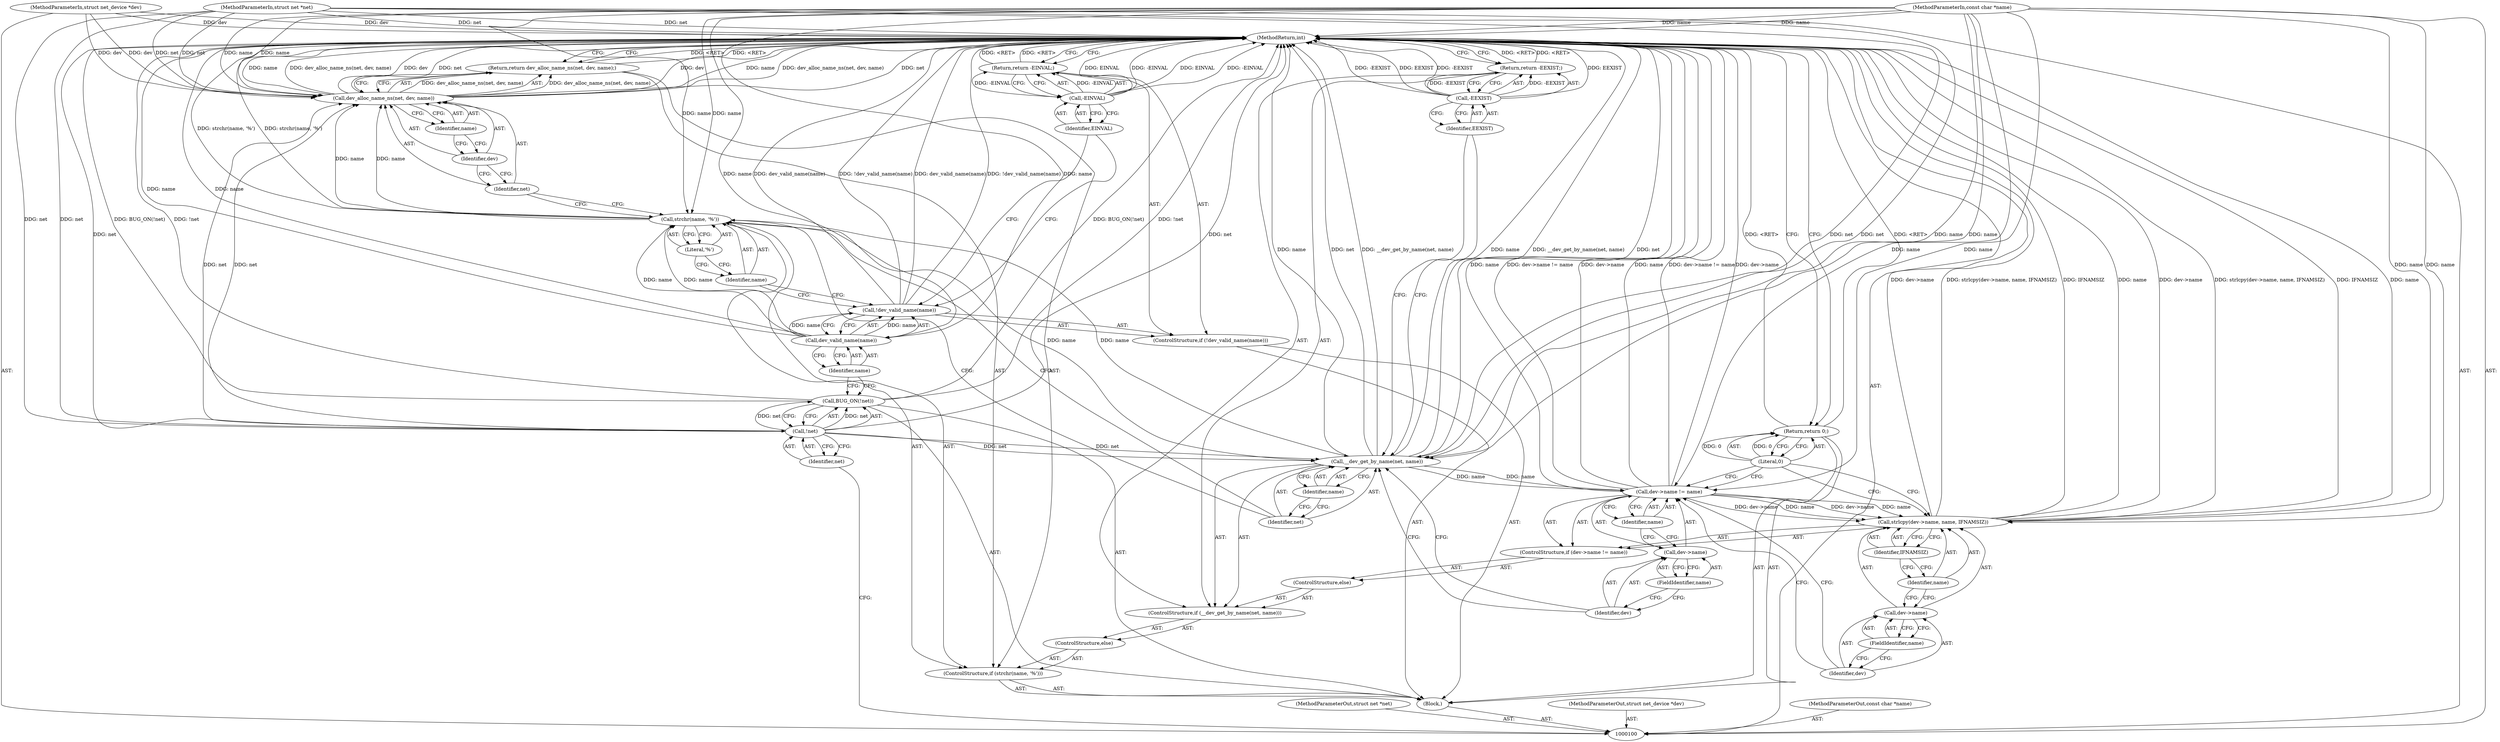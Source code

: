digraph "0_linux_0ad646c81b2182f7fa67ec0c8c825e0ee165696d_0" {
"1000115" [label="(ControlStructure,if (strchr(name, '%')))"];
"1000117" [label="(Identifier,name)"];
"1000118" [label="(Literal,'%')"];
"1000116" [label="(Call,strchr(name, '%'))"];
"1000119" [label="(Return,return dev_alloc_name_ns(net, dev, name);)"];
"1000121" [label="(Identifier,net)"];
"1000122" [label="(Identifier,dev)"];
"1000123" [label="(Identifier,name)"];
"1000120" [label="(Call,dev_alloc_name_ns(net, dev, name))"];
"1000124" [label="(ControlStructure,else)"];
"1000126" [label="(Call,__dev_get_by_name(net, name))"];
"1000127" [label="(Identifier,net)"];
"1000128" [label="(Identifier,name)"];
"1000125" [label="(ControlStructure,if (__dev_get_by_name(net, name)))"];
"1000131" [label="(Identifier,EEXIST)"];
"1000129" [label="(Return,return -EEXIST;)"];
"1000130" [label="(Call,-EEXIST)"];
"1000132" [label="(ControlStructure,else)"];
"1000134" [label="(Call,dev->name != name)"];
"1000135" [label="(Call,dev->name)"];
"1000136" [label="(Identifier,dev)"];
"1000137" [label="(FieldIdentifier,name)"];
"1000138" [label="(Identifier,name)"];
"1000133" [label="(ControlStructure,if (dev->name != name))"];
"1000140" [label="(Call,dev->name)"];
"1000141" [label="(Identifier,dev)"];
"1000142" [label="(FieldIdentifier,name)"];
"1000139" [label="(Call,strlcpy(dev->name, name, IFNAMSIZ))"];
"1000143" [label="(Identifier,name)"];
"1000144" [label="(Identifier,IFNAMSIZ)"];
"1000145" [label="(Return,return 0;)"];
"1000146" [label="(Literal,0)"];
"1000147" [label="(MethodReturn,int)"];
"1000101" [label="(MethodParameterIn,struct net *net)"];
"1000204" [label="(MethodParameterOut,struct net *net)"];
"1000102" [label="(MethodParameterIn,struct net_device *dev)"];
"1000205" [label="(MethodParameterOut,struct net_device *dev)"];
"1000103" [label="(MethodParameterIn,const char *name)"];
"1000206" [label="(MethodParameterOut,const char *name)"];
"1000104" [label="(Block,)"];
"1000107" [label="(Identifier,net)"];
"1000105" [label="(Call,BUG_ON(!net))"];
"1000106" [label="(Call,!net)"];
"1000108" [label="(ControlStructure,if (!dev_valid_name(name)))"];
"1000111" [label="(Identifier,name)"];
"1000109" [label="(Call,!dev_valid_name(name))"];
"1000110" [label="(Call,dev_valid_name(name))"];
"1000114" [label="(Identifier,EINVAL)"];
"1000112" [label="(Return,return -EINVAL;)"];
"1000113" [label="(Call,-EINVAL)"];
"1000115" -> "1000104"  [label="AST: "];
"1000116" -> "1000115"  [label="AST: "];
"1000119" -> "1000115"  [label="AST: "];
"1000124" -> "1000115"  [label="AST: "];
"1000117" -> "1000116"  [label="AST: "];
"1000117" -> "1000109"  [label="CFG: "];
"1000118" -> "1000117"  [label="CFG: "];
"1000118" -> "1000116"  [label="AST: "];
"1000118" -> "1000117"  [label="CFG: "];
"1000116" -> "1000118"  [label="CFG: "];
"1000116" -> "1000115"  [label="AST: "];
"1000116" -> "1000118"  [label="CFG: "];
"1000117" -> "1000116"  [label="AST: "];
"1000118" -> "1000116"  [label="AST: "];
"1000121" -> "1000116"  [label="CFG: "];
"1000127" -> "1000116"  [label="CFG: "];
"1000116" -> "1000147"  [label="DDG: strchr(name, '%')"];
"1000110" -> "1000116"  [label="DDG: name"];
"1000103" -> "1000116"  [label="DDG: name"];
"1000116" -> "1000120"  [label="DDG: name"];
"1000116" -> "1000126"  [label="DDG: name"];
"1000119" -> "1000115"  [label="AST: "];
"1000119" -> "1000120"  [label="CFG: "];
"1000120" -> "1000119"  [label="AST: "];
"1000147" -> "1000119"  [label="CFG: "];
"1000119" -> "1000147"  [label="DDG: <RET>"];
"1000120" -> "1000119"  [label="DDG: dev_alloc_name_ns(net, dev, name)"];
"1000121" -> "1000120"  [label="AST: "];
"1000121" -> "1000116"  [label="CFG: "];
"1000122" -> "1000121"  [label="CFG: "];
"1000122" -> "1000120"  [label="AST: "];
"1000122" -> "1000121"  [label="CFG: "];
"1000123" -> "1000122"  [label="CFG: "];
"1000123" -> "1000120"  [label="AST: "];
"1000123" -> "1000122"  [label="CFG: "];
"1000120" -> "1000123"  [label="CFG: "];
"1000120" -> "1000119"  [label="AST: "];
"1000120" -> "1000123"  [label="CFG: "];
"1000121" -> "1000120"  [label="AST: "];
"1000122" -> "1000120"  [label="AST: "];
"1000123" -> "1000120"  [label="AST: "];
"1000119" -> "1000120"  [label="CFG: "];
"1000120" -> "1000147"  [label="DDG: net"];
"1000120" -> "1000147"  [label="DDG: name"];
"1000120" -> "1000147"  [label="DDG: dev_alloc_name_ns(net, dev, name)"];
"1000120" -> "1000147"  [label="DDG: dev"];
"1000120" -> "1000119"  [label="DDG: dev_alloc_name_ns(net, dev, name)"];
"1000106" -> "1000120"  [label="DDG: net"];
"1000101" -> "1000120"  [label="DDG: net"];
"1000102" -> "1000120"  [label="DDG: dev"];
"1000116" -> "1000120"  [label="DDG: name"];
"1000103" -> "1000120"  [label="DDG: name"];
"1000124" -> "1000115"  [label="AST: "];
"1000125" -> "1000124"  [label="AST: "];
"1000126" -> "1000125"  [label="AST: "];
"1000126" -> "1000128"  [label="CFG: "];
"1000127" -> "1000126"  [label="AST: "];
"1000128" -> "1000126"  [label="AST: "];
"1000131" -> "1000126"  [label="CFG: "];
"1000136" -> "1000126"  [label="CFG: "];
"1000126" -> "1000147"  [label="DDG: net"];
"1000126" -> "1000147"  [label="DDG: __dev_get_by_name(net, name)"];
"1000126" -> "1000147"  [label="DDG: name"];
"1000106" -> "1000126"  [label="DDG: net"];
"1000101" -> "1000126"  [label="DDG: net"];
"1000116" -> "1000126"  [label="DDG: name"];
"1000103" -> "1000126"  [label="DDG: name"];
"1000126" -> "1000134"  [label="DDG: name"];
"1000127" -> "1000126"  [label="AST: "];
"1000127" -> "1000116"  [label="CFG: "];
"1000128" -> "1000127"  [label="CFG: "];
"1000128" -> "1000126"  [label="AST: "];
"1000128" -> "1000127"  [label="CFG: "];
"1000126" -> "1000128"  [label="CFG: "];
"1000125" -> "1000124"  [label="AST: "];
"1000126" -> "1000125"  [label="AST: "];
"1000129" -> "1000125"  [label="AST: "];
"1000132" -> "1000125"  [label="AST: "];
"1000131" -> "1000130"  [label="AST: "];
"1000131" -> "1000126"  [label="CFG: "];
"1000130" -> "1000131"  [label="CFG: "];
"1000129" -> "1000125"  [label="AST: "];
"1000129" -> "1000130"  [label="CFG: "];
"1000130" -> "1000129"  [label="AST: "];
"1000147" -> "1000129"  [label="CFG: "];
"1000129" -> "1000147"  [label="DDG: <RET>"];
"1000130" -> "1000129"  [label="DDG: -EEXIST"];
"1000130" -> "1000129"  [label="AST: "];
"1000130" -> "1000131"  [label="CFG: "];
"1000131" -> "1000130"  [label="AST: "];
"1000129" -> "1000130"  [label="CFG: "];
"1000130" -> "1000147"  [label="DDG: EEXIST"];
"1000130" -> "1000147"  [label="DDG: -EEXIST"];
"1000130" -> "1000129"  [label="DDG: -EEXIST"];
"1000132" -> "1000125"  [label="AST: "];
"1000133" -> "1000132"  [label="AST: "];
"1000134" -> "1000133"  [label="AST: "];
"1000134" -> "1000138"  [label="CFG: "];
"1000135" -> "1000134"  [label="AST: "];
"1000138" -> "1000134"  [label="AST: "];
"1000141" -> "1000134"  [label="CFG: "];
"1000146" -> "1000134"  [label="CFG: "];
"1000134" -> "1000147"  [label="DDG: dev->name != name"];
"1000134" -> "1000147"  [label="DDG: dev->name"];
"1000134" -> "1000147"  [label="DDG: name"];
"1000126" -> "1000134"  [label="DDG: name"];
"1000103" -> "1000134"  [label="DDG: name"];
"1000134" -> "1000139"  [label="DDG: dev->name"];
"1000134" -> "1000139"  [label="DDG: name"];
"1000135" -> "1000134"  [label="AST: "];
"1000135" -> "1000137"  [label="CFG: "];
"1000136" -> "1000135"  [label="AST: "];
"1000137" -> "1000135"  [label="AST: "];
"1000138" -> "1000135"  [label="CFG: "];
"1000136" -> "1000135"  [label="AST: "];
"1000136" -> "1000126"  [label="CFG: "];
"1000137" -> "1000136"  [label="CFG: "];
"1000137" -> "1000135"  [label="AST: "];
"1000137" -> "1000136"  [label="CFG: "];
"1000135" -> "1000137"  [label="CFG: "];
"1000138" -> "1000134"  [label="AST: "];
"1000138" -> "1000135"  [label="CFG: "];
"1000134" -> "1000138"  [label="CFG: "];
"1000133" -> "1000132"  [label="AST: "];
"1000134" -> "1000133"  [label="AST: "];
"1000139" -> "1000133"  [label="AST: "];
"1000140" -> "1000139"  [label="AST: "];
"1000140" -> "1000142"  [label="CFG: "];
"1000141" -> "1000140"  [label="AST: "];
"1000142" -> "1000140"  [label="AST: "];
"1000143" -> "1000140"  [label="CFG: "];
"1000141" -> "1000140"  [label="AST: "];
"1000141" -> "1000134"  [label="CFG: "];
"1000142" -> "1000141"  [label="CFG: "];
"1000142" -> "1000140"  [label="AST: "];
"1000142" -> "1000141"  [label="CFG: "];
"1000140" -> "1000142"  [label="CFG: "];
"1000139" -> "1000133"  [label="AST: "];
"1000139" -> "1000144"  [label="CFG: "];
"1000140" -> "1000139"  [label="AST: "];
"1000143" -> "1000139"  [label="AST: "];
"1000144" -> "1000139"  [label="AST: "];
"1000146" -> "1000139"  [label="CFG: "];
"1000139" -> "1000147"  [label="DDG: dev->name"];
"1000139" -> "1000147"  [label="DDG: strlcpy(dev->name, name, IFNAMSIZ)"];
"1000139" -> "1000147"  [label="DDG: IFNAMSIZ"];
"1000139" -> "1000147"  [label="DDG: name"];
"1000134" -> "1000139"  [label="DDG: dev->name"];
"1000134" -> "1000139"  [label="DDG: name"];
"1000103" -> "1000139"  [label="DDG: name"];
"1000143" -> "1000139"  [label="AST: "];
"1000143" -> "1000140"  [label="CFG: "];
"1000144" -> "1000143"  [label="CFG: "];
"1000144" -> "1000139"  [label="AST: "];
"1000144" -> "1000143"  [label="CFG: "];
"1000139" -> "1000144"  [label="CFG: "];
"1000145" -> "1000104"  [label="AST: "];
"1000145" -> "1000146"  [label="CFG: "];
"1000146" -> "1000145"  [label="AST: "];
"1000147" -> "1000145"  [label="CFG: "];
"1000145" -> "1000147"  [label="DDG: <RET>"];
"1000146" -> "1000145"  [label="DDG: 0"];
"1000146" -> "1000145"  [label="AST: "];
"1000146" -> "1000139"  [label="CFG: "];
"1000146" -> "1000134"  [label="CFG: "];
"1000145" -> "1000146"  [label="CFG: "];
"1000146" -> "1000145"  [label="DDG: 0"];
"1000147" -> "1000100"  [label="AST: "];
"1000147" -> "1000112"  [label="CFG: "];
"1000147" -> "1000119"  [label="CFG: "];
"1000147" -> "1000129"  [label="CFG: "];
"1000147" -> "1000145"  [label="CFG: "];
"1000145" -> "1000147"  [label="DDG: <RET>"];
"1000106" -> "1000147"  [label="DDG: net"];
"1000105" -> "1000147"  [label="DDG: BUG_ON(!net)"];
"1000105" -> "1000147"  [label="DDG: !net"];
"1000113" -> "1000147"  [label="DDG: EINVAL"];
"1000113" -> "1000147"  [label="DDG: -EINVAL"];
"1000139" -> "1000147"  [label="DDG: dev->name"];
"1000139" -> "1000147"  [label="DDG: strlcpy(dev->name, name, IFNAMSIZ)"];
"1000139" -> "1000147"  [label="DDG: IFNAMSIZ"];
"1000139" -> "1000147"  [label="DDG: name"];
"1000120" -> "1000147"  [label="DDG: net"];
"1000120" -> "1000147"  [label="DDG: name"];
"1000120" -> "1000147"  [label="DDG: dev_alloc_name_ns(net, dev, name)"];
"1000120" -> "1000147"  [label="DDG: dev"];
"1000126" -> "1000147"  [label="DDG: net"];
"1000126" -> "1000147"  [label="DDG: __dev_get_by_name(net, name)"];
"1000126" -> "1000147"  [label="DDG: name"];
"1000102" -> "1000147"  [label="DDG: dev"];
"1000130" -> "1000147"  [label="DDG: EEXIST"];
"1000130" -> "1000147"  [label="DDG: -EEXIST"];
"1000103" -> "1000147"  [label="DDG: name"];
"1000134" -> "1000147"  [label="DDG: dev->name != name"];
"1000134" -> "1000147"  [label="DDG: dev->name"];
"1000134" -> "1000147"  [label="DDG: name"];
"1000101" -> "1000147"  [label="DDG: net"];
"1000109" -> "1000147"  [label="DDG: dev_valid_name(name)"];
"1000109" -> "1000147"  [label="DDG: !dev_valid_name(name)"];
"1000110" -> "1000147"  [label="DDG: name"];
"1000116" -> "1000147"  [label="DDG: strchr(name, '%')"];
"1000119" -> "1000147"  [label="DDG: <RET>"];
"1000129" -> "1000147"  [label="DDG: <RET>"];
"1000112" -> "1000147"  [label="DDG: <RET>"];
"1000101" -> "1000100"  [label="AST: "];
"1000101" -> "1000147"  [label="DDG: net"];
"1000101" -> "1000106"  [label="DDG: net"];
"1000101" -> "1000120"  [label="DDG: net"];
"1000101" -> "1000126"  [label="DDG: net"];
"1000204" -> "1000100"  [label="AST: "];
"1000102" -> "1000100"  [label="AST: "];
"1000102" -> "1000147"  [label="DDG: dev"];
"1000102" -> "1000120"  [label="DDG: dev"];
"1000205" -> "1000100"  [label="AST: "];
"1000103" -> "1000100"  [label="AST: "];
"1000103" -> "1000147"  [label="DDG: name"];
"1000103" -> "1000110"  [label="DDG: name"];
"1000103" -> "1000116"  [label="DDG: name"];
"1000103" -> "1000120"  [label="DDG: name"];
"1000103" -> "1000126"  [label="DDG: name"];
"1000103" -> "1000134"  [label="DDG: name"];
"1000103" -> "1000139"  [label="DDG: name"];
"1000206" -> "1000100"  [label="AST: "];
"1000104" -> "1000100"  [label="AST: "];
"1000105" -> "1000104"  [label="AST: "];
"1000108" -> "1000104"  [label="AST: "];
"1000115" -> "1000104"  [label="AST: "];
"1000145" -> "1000104"  [label="AST: "];
"1000107" -> "1000106"  [label="AST: "];
"1000107" -> "1000100"  [label="CFG: "];
"1000106" -> "1000107"  [label="CFG: "];
"1000105" -> "1000104"  [label="AST: "];
"1000105" -> "1000106"  [label="CFG: "];
"1000106" -> "1000105"  [label="AST: "];
"1000111" -> "1000105"  [label="CFG: "];
"1000105" -> "1000147"  [label="DDG: BUG_ON(!net)"];
"1000105" -> "1000147"  [label="DDG: !net"];
"1000106" -> "1000105"  [label="DDG: net"];
"1000106" -> "1000105"  [label="AST: "];
"1000106" -> "1000107"  [label="CFG: "];
"1000107" -> "1000106"  [label="AST: "];
"1000105" -> "1000106"  [label="CFG: "];
"1000106" -> "1000147"  [label="DDG: net"];
"1000106" -> "1000105"  [label="DDG: net"];
"1000101" -> "1000106"  [label="DDG: net"];
"1000106" -> "1000120"  [label="DDG: net"];
"1000106" -> "1000126"  [label="DDG: net"];
"1000108" -> "1000104"  [label="AST: "];
"1000109" -> "1000108"  [label="AST: "];
"1000112" -> "1000108"  [label="AST: "];
"1000111" -> "1000110"  [label="AST: "];
"1000111" -> "1000105"  [label="CFG: "];
"1000110" -> "1000111"  [label="CFG: "];
"1000109" -> "1000108"  [label="AST: "];
"1000109" -> "1000110"  [label="CFG: "];
"1000110" -> "1000109"  [label="AST: "];
"1000114" -> "1000109"  [label="CFG: "];
"1000117" -> "1000109"  [label="CFG: "];
"1000109" -> "1000147"  [label="DDG: dev_valid_name(name)"];
"1000109" -> "1000147"  [label="DDG: !dev_valid_name(name)"];
"1000110" -> "1000109"  [label="DDG: name"];
"1000110" -> "1000109"  [label="AST: "];
"1000110" -> "1000111"  [label="CFG: "];
"1000111" -> "1000110"  [label="AST: "];
"1000109" -> "1000110"  [label="CFG: "];
"1000110" -> "1000147"  [label="DDG: name"];
"1000110" -> "1000109"  [label="DDG: name"];
"1000103" -> "1000110"  [label="DDG: name"];
"1000110" -> "1000116"  [label="DDG: name"];
"1000114" -> "1000113"  [label="AST: "];
"1000114" -> "1000109"  [label="CFG: "];
"1000113" -> "1000114"  [label="CFG: "];
"1000112" -> "1000108"  [label="AST: "];
"1000112" -> "1000113"  [label="CFG: "];
"1000113" -> "1000112"  [label="AST: "];
"1000147" -> "1000112"  [label="CFG: "];
"1000112" -> "1000147"  [label="DDG: <RET>"];
"1000113" -> "1000112"  [label="DDG: -EINVAL"];
"1000113" -> "1000112"  [label="AST: "];
"1000113" -> "1000114"  [label="CFG: "];
"1000114" -> "1000113"  [label="AST: "];
"1000112" -> "1000113"  [label="CFG: "];
"1000113" -> "1000147"  [label="DDG: EINVAL"];
"1000113" -> "1000147"  [label="DDG: -EINVAL"];
"1000113" -> "1000112"  [label="DDG: -EINVAL"];
}
